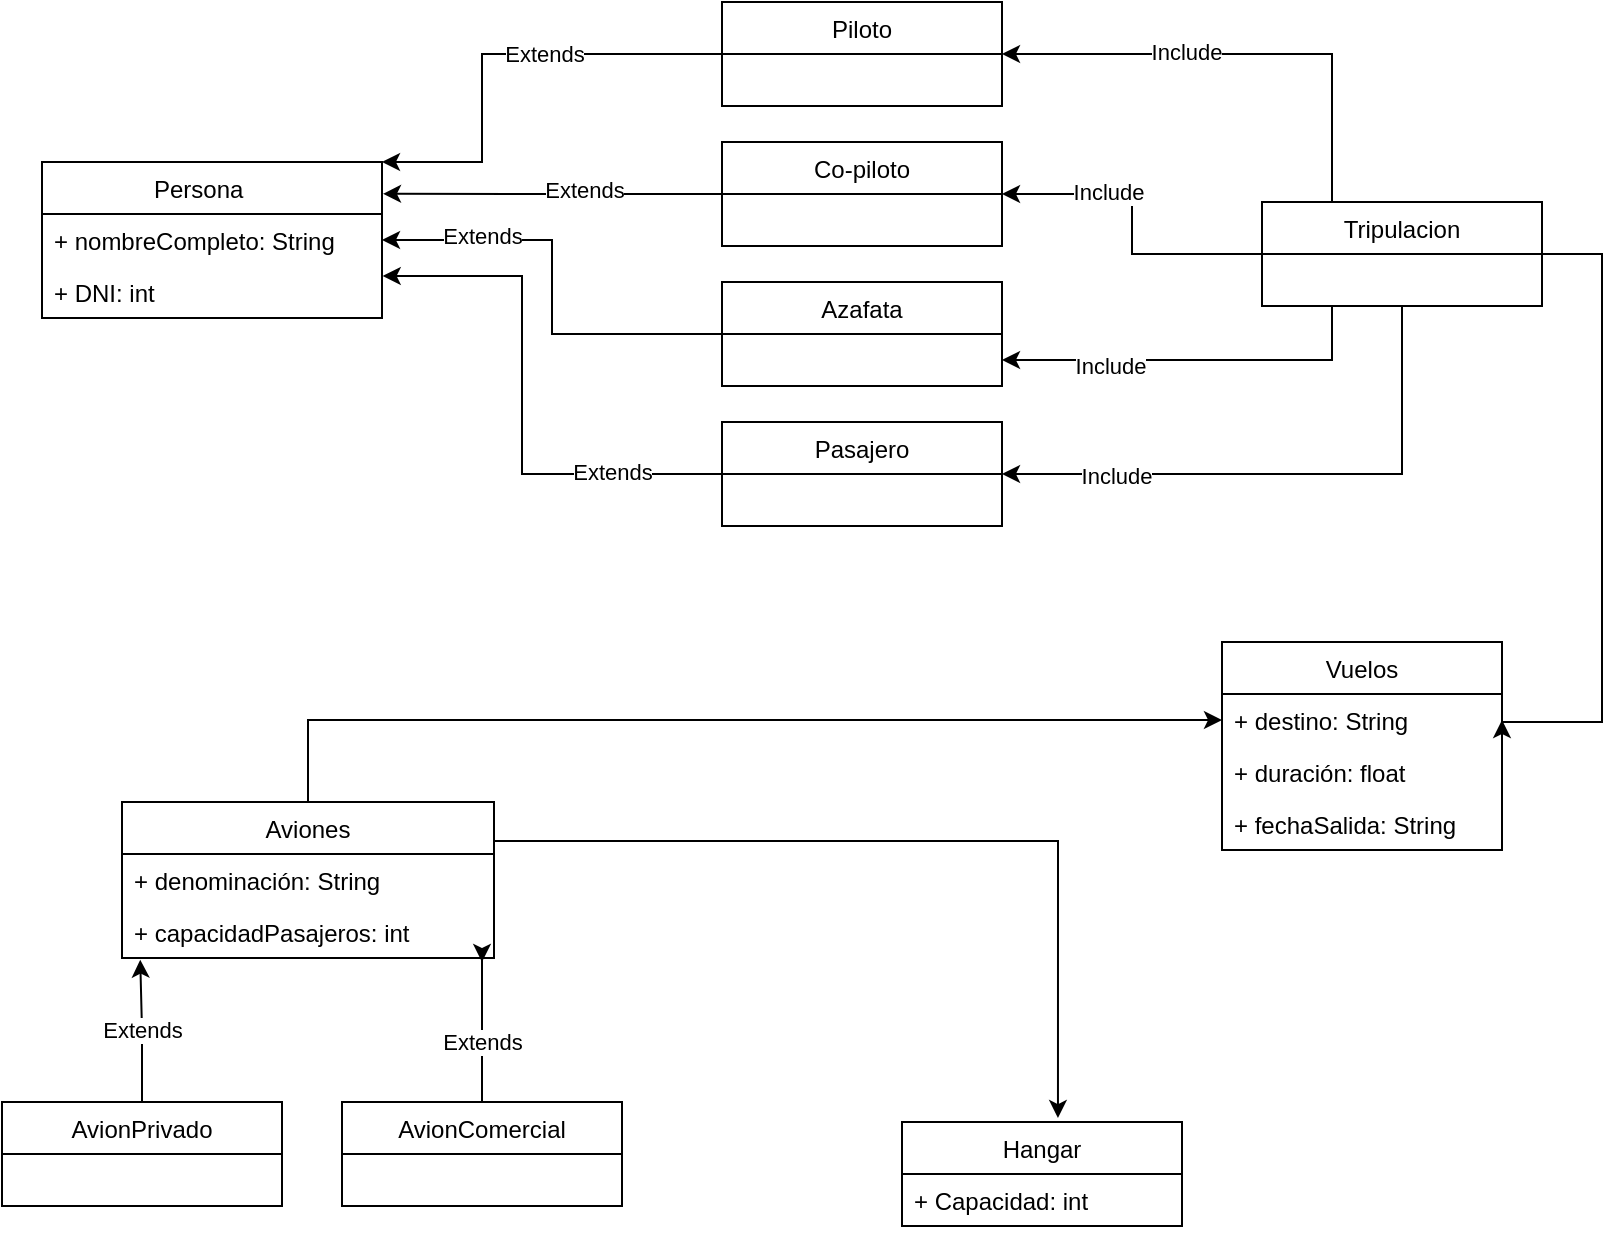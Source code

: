 <mxfile version="18.1.1" type="device"><diagram id="nXqEK2XzNSXcOEYxl42-" name="Page-1"><mxGraphModel dx="1422" dy="794" grid="1" gridSize="10" guides="1" tooltips="1" connect="1" arrows="1" fold="1" page="1" pageScale="1" pageWidth="827" pageHeight="1169" math="0" shadow="0"><root><mxCell id="0"/><mxCell id="1" parent="0"/><mxCell id="ennXmpUPqSJfgWFMedgp-5" value="Persona    " style="swimlane;fontStyle=0;childLayout=stackLayout;horizontal=1;startSize=26;fillColor=none;horizontalStack=0;resizeParent=1;resizeParentMax=0;resizeLast=0;collapsible=1;marginBottom=0;" vertex="1" parent="1"><mxGeometry x="30" y="150" width="170" height="78" as="geometry"/></mxCell><mxCell id="ennXmpUPqSJfgWFMedgp-6" value="+ nombreCompleto: String" style="text;strokeColor=none;fillColor=none;align=left;verticalAlign=top;spacingLeft=4;spacingRight=4;overflow=hidden;rotatable=0;points=[[0,0.5],[1,0.5]];portConstraint=eastwest;" vertex="1" parent="ennXmpUPqSJfgWFMedgp-5"><mxGeometry y="26" width="170" height="26" as="geometry"/></mxCell><mxCell id="ennXmpUPqSJfgWFMedgp-7" value="+ DNI: int" style="text;strokeColor=none;fillColor=none;align=left;verticalAlign=top;spacingLeft=4;spacingRight=4;overflow=hidden;rotatable=0;points=[[0,0.5],[1,0.5]];portConstraint=eastwest;" vertex="1" parent="ennXmpUPqSJfgWFMedgp-5"><mxGeometry y="52" width="170" height="26" as="geometry"/></mxCell><mxCell id="ennXmpUPqSJfgWFMedgp-64" style="edgeStyle=orthogonalEdgeStyle;rounded=0;orthogonalLoop=1;jettySize=auto;html=1;exitX=0.5;exitY=0;exitDx=0;exitDy=0;entryX=0;entryY=0.5;entryDx=0;entryDy=0;" edge="1" parent="1" source="ennXmpUPqSJfgWFMedgp-9" target="ennXmpUPqSJfgWFMedgp-14"><mxGeometry relative="1" as="geometry"/></mxCell><mxCell id="ennXmpUPqSJfgWFMedgp-65" style="edgeStyle=orthogonalEdgeStyle;rounded=0;orthogonalLoop=1;jettySize=auto;html=1;exitX=1;exitY=0.25;exitDx=0;exitDy=0;entryX=0.557;entryY=-0.038;entryDx=0;entryDy=0;entryPerimeter=0;" edge="1" parent="1" source="ennXmpUPqSJfgWFMedgp-9" target="ennXmpUPqSJfgWFMedgp-59"><mxGeometry relative="1" as="geometry"/></mxCell><mxCell id="ennXmpUPqSJfgWFMedgp-9" value="Aviones" style="swimlane;fontStyle=0;childLayout=stackLayout;horizontal=1;startSize=26;fillColor=none;horizontalStack=0;resizeParent=1;resizeParentMax=0;resizeLast=0;collapsible=1;marginBottom=0;" vertex="1" parent="1"><mxGeometry x="70" y="470" width="186" height="78" as="geometry"/></mxCell><mxCell id="ennXmpUPqSJfgWFMedgp-10" value="+ denominación: String" style="text;strokeColor=none;fillColor=none;align=left;verticalAlign=top;spacingLeft=4;spacingRight=4;overflow=hidden;rotatable=0;points=[[0,0.5],[1,0.5]];portConstraint=eastwest;" vertex="1" parent="ennXmpUPqSJfgWFMedgp-9"><mxGeometry y="26" width="186" height="26" as="geometry"/></mxCell><mxCell id="ennXmpUPqSJfgWFMedgp-11" value="+ capacidadPasajeros: int" style="text;strokeColor=none;fillColor=none;align=left;verticalAlign=top;spacingLeft=4;spacingRight=4;overflow=hidden;rotatable=0;points=[[0,0.5],[1,0.5]];portConstraint=eastwest;" vertex="1" parent="ennXmpUPqSJfgWFMedgp-9"><mxGeometry y="52" width="186" height="26" as="geometry"/></mxCell><mxCell id="ennXmpUPqSJfgWFMedgp-13" value="Vuelos" style="swimlane;fontStyle=0;childLayout=stackLayout;horizontal=1;startSize=26;fillColor=none;horizontalStack=0;resizeParent=1;resizeParentMax=0;resizeLast=0;collapsible=1;marginBottom=0;" vertex="1" parent="1"><mxGeometry x="620" y="390" width="140" height="104" as="geometry"/></mxCell><mxCell id="ennXmpUPqSJfgWFMedgp-14" value="+ destino: String" style="text;strokeColor=none;fillColor=none;align=left;verticalAlign=top;spacingLeft=4;spacingRight=4;overflow=hidden;rotatable=0;points=[[0,0.5],[1,0.5]];portConstraint=eastwest;" vertex="1" parent="ennXmpUPqSJfgWFMedgp-13"><mxGeometry y="26" width="140" height="26" as="geometry"/></mxCell><mxCell id="ennXmpUPqSJfgWFMedgp-15" value="+ duración: float" style="text;strokeColor=none;fillColor=none;align=left;verticalAlign=top;spacingLeft=4;spacingRight=4;overflow=hidden;rotatable=0;points=[[0,0.5],[1,0.5]];portConstraint=eastwest;" vertex="1" parent="ennXmpUPqSJfgWFMedgp-13"><mxGeometry y="52" width="140" height="26" as="geometry"/></mxCell><mxCell id="ennXmpUPqSJfgWFMedgp-16" value="+ fechaSalida: String" style="text;strokeColor=none;fillColor=none;align=left;verticalAlign=top;spacingLeft=4;spacingRight=4;overflow=hidden;rotatable=0;points=[[0,0.5],[1,0.5]];portConstraint=eastwest;" vertex="1" parent="ennXmpUPqSJfgWFMedgp-13"><mxGeometry y="78" width="140" height="26" as="geometry"/></mxCell><mxCell id="ennXmpUPqSJfgWFMedgp-25" style="edgeStyle=orthogonalEdgeStyle;rounded=0;orthogonalLoop=1;jettySize=auto;html=1;exitX=0;exitY=0.5;exitDx=0;exitDy=0;entryX=1;entryY=0;entryDx=0;entryDy=0;" edge="1" parent="1" source="ennXmpUPqSJfgWFMedgp-17" target="ennXmpUPqSJfgWFMedgp-5"><mxGeometry relative="1" as="geometry"><Array as="points"><mxPoint x="250" y="96"/><mxPoint x="250" y="150"/></Array></mxGeometry></mxCell><mxCell id="ennXmpUPqSJfgWFMedgp-31" value="Extends" style="edgeLabel;html=1;align=center;verticalAlign=middle;resizable=0;points=[];" vertex="1" connectable="0" parent="ennXmpUPqSJfgWFMedgp-25"><mxGeometry x="-0.202" relative="1" as="geometry"><mxPoint as="offset"/></mxGeometry></mxCell><mxCell id="ennXmpUPqSJfgWFMedgp-17" value="Piloto" style="swimlane;fontStyle=0;childLayout=stackLayout;horizontal=1;startSize=26;fillColor=none;horizontalStack=0;resizeParent=1;resizeParentMax=0;resizeLast=0;collapsible=1;marginBottom=0;" vertex="1" parent="1"><mxGeometry x="370" y="70" width="140" height="52" as="geometry"/></mxCell><mxCell id="ennXmpUPqSJfgWFMedgp-28" style="edgeStyle=orthogonalEdgeStyle;rounded=0;orthogonalLoop=1;jettySize=auto;html=1;entryX=1.003;entryY=0.204;entryDx=0;entryDy=0;entryPerimeter=0;" edge="1" parent="1" source="ennXmpUPqSJfgWFMedgp-21" target="ennXmpUPqSJfgWFMedgp-5"><mxGeometry relative="1" as="geometry"/></mxCell><mxCell id="ennXmpUPqSJfgWFMedgp-32" value="Extends" style="edgeLabel;html=1;align=center;verticalAlign=middle;resizable=0;points=[];" vertex="1" connectable="0" parent="ennXmpUPqSJfgWFMedgp-28"><mxGeometry x="-0.187" y="-2" relative="1" as="geometry"><mxPoint as="offset"/></mxGeometry></mxCell><mxCell id="ennXmpUPqSJfgWFMedgp-21" value="Co-piloto" style="swimlane;fontStyle=0;childLayout=stackLayout;horizontal=1;startSize=26;fillColor=none;horizontalStack=0;resizeParent=1;resizeParentMax=0;resizeLast=0;collapsible=1;marginBottom=0;" vertex="1" parent="1"><mxGeometry x="370" y="140" width="140" height="52" as="geometry"/></mxCell><mxCell id="ennXmpUPqSJfgWFMedgp-29" style="edgeStyle=orthogonalEdgeStyle;rounded=0;orthogonalLoop=1;jettySize=auto;html=1;exitX=0;exitY=0.5;exitDx=0;exitDy=0;entryX=1;entryY=0.5;entryDx=0;entryDy=0;" edge="1" parent="1" source="ennXmpUPqSJfgWFMedgp-22" target="ennXmpUPqSJfgWFMedgp-6"><mxGeometry relative="1" as="geometry"/></mxCell><mxCell id="ennXmpUPqSJfgWFMedgp-33" value="Extends" style="edgeLabel;html=1;align=center;verticalAlign=middle;resizable=0;points=[];" vertex="1" connectable="0" parent="ennXmpUPqSJfgWFMedgp-29"><mxGeometry x="0.538" y="-2" relative="1" as="geometry"><mxPoint as="offset"/></mxGeometry></mxCell><mxCell id="ennXmpUPqSJfgWFMedgp-22" value="Azafata" style="swimlane;fontStyle=0;childLayout=stackLayout;horizontal=1;startSize=26;fillColor=none;horizontalStack=0;resizeParent=1;resizeParentMax=0;resizeLast=0;collapsible=1;marginBottom=0;" vertex="1" parent="1"><mxGeometry x="370" y="210" width="140" height="52" as="geometry"/></mxCell><mxCell id="ennXmpUPqSJfgWFMedgp-30" style="edgeStyle=orthogonalEdgeStyle;rounded=0;orthogonalLoop=1;jettySize=auto;html=1;entryX=1.002;entryY=0.192;entryDx=0;entryDy=0;entryPerimeter=0;" edge="1" parent="1" source="ennXmpUPqSJfgWFMedgp-23" target="ennXmpUPqSJfgWFMedgp-7"><mxGeometry relative="1" as="geometry"><mxPoint x="240" y="210" as="targetPoint"/><Array as="points"><mxPoint x="270" y="306"/><mxPoint x="270" y="207"/></Array></mxGeometry></mxCell><mxCell id="ennXmpUPqSJfgWFMedgp-35" value="Extends" style="edgeLabel;html=1;align=center;verticalAlign=middle;resizable=0;points=[];" vertex="1" connectable="0" parent="ennXmpUPqSJfgWFMedgp-30"><mxGeometry x="-0.586" y="-1" relative="1" as="geometry"><mxPoint as="offset"/></mxGeometry></mxCell><mxCell id="ennXmpUPqSJfgWFMedgp-23" value="Pasajero" style="swimlane;fontStyle=0;childLayout=stackLayout;horizontal=1;startSize=26;fillColor=none;horizontalStack=0;resizeParent=1;resizeParentMax=0;resizeLast=0;collapsible=1;marginBottom=0;" vertex="1" parent="1"><mxGeometry x="370" y="280" width="140" height="52" as="geometry"/></mxCell><mxCell id="ennXmpUPqSJfgWFMedgp-41" style="edgeStyle=orthogonalEdgeStyle;rounded=0;orthogonalLoop=1;jettySize=auto;html=1;exitX=0.25;exitY=0;exitDx=0;exitDy=0;entryX=1;entryY=0.5;entryDx=0;entryDy=0;" edge="1" parent="1" source="ennXmpUPqSJfgWFMedgp-36" target="ennXmpUPqSJfgWFMedgp-17"><mxGeometry relative="1" as="geometry"/></mxCell><mxCell id="ennXmpUPqSJfgWFMedgp-46" value="Include" style="edgeLabel;html=1;align=center;verticalAlign=middle;resizable=0;points=[];" vertex="1" connectable="0" parent="ennXmpUPqSJfgWFMedgp-41"><mxGeometry x="0.231" y="-1" relative="1" as="geometry"><mxPoint as="offset"/></mxGeometry></mxCell><mxCell id="ennXmpUPqSJfgWFMedgp-42" style="edgeStyle=orthogonalEdgeStyle;rounded=0;orthogonalLoop=1;jettySize=auto;html=1;entryX=1;entryY=0.5;entryDx=0;entryDy=0;" edge="1" parent="1" source="ennXmpUPqSJfgWFMedgp-36" target="ennXmpUPqSJfgWFMedgp-21"><mxGeometry relative="1" as="geometry"/></mxCell><mxCell id="ennXmpUPqSJfgWFMedgp-47" value="Include" style="edgeLabel;html=1;align=center;verticalAlign=middle;resizable=0;points=[];" vertex="1" connectable="0" parent="ennXmpUPqSJfgWFMedgp-42"><mxGeometry x="0.338" y="-1" relative="1" as="geometry"><mxPoint as="offset"/></mxGeometry></mxCell><mxCell id="ennXmpUPqSJfgWFMedgp-44" style="edgeStyle=orthogonalEdgeStyle;rounded=0;orthogonalLoop=1;jettySize=auto;html=1;exitX=0.25;exitY=1;exitDx=0;exitDy=0;entryX=1;entryY=0.75;entryDx=0;entryDy=0;" edge="1" parent="1" source="ennXmpUPqSJfgWFMedgp-36" target="ennXmpUPqSJfgWFMedgp-22"><mxGeometry relative="1" as="geometry"/></mxCell><mxCell id="ennXmpUPqSJfgWFMedgp-48" value="Include" style="edgeLabel;html=1;align=center;verticalAlign=middle;resizable=0;points=[];" vertex="1" connectable="0" parent="ennXmpUPqSJfgWFMedgp-44"><mxGeometry x="0.442" y="3" relative="1" as="geometry"><mxPoint as="offset"/></mxGeometry></mxCell><mxCell id="ennXmpUPqSJfgWFMedgp-45" style="edgeStyle=orthogonalEdgeStyle;rounded=0;orthogonalLoop=1;jettySize=auto;html=1;entryX=1;entryY=0.5;entryDx=0;entryDy=0;" edge="1" parent="1" source="ennXmpUPqSJfgWFMedgp-36" target="ennXmpUPqSJfgWFMedgp-23"><mxGeometry relative="1" as="geometry"><mxPoint x="690" y="340" as="targetPoint"/><Array as="points"><mxPoint x="710" y="306"/></Array></mxGeometry></mxCell><mxCell id="ennXmpUPqSJfgWFMedgp-49" value="Include" style="edgeLabel;html=1;align=center;verticalAlign=middle;resizable=0;points=[];" vertex="1" connectable="0" parent="ennXmpUPqSJfgWFMedgp-45"><mxGeometry x="0.603" y="1" relative="1" as="geometry"><mxPoint as="offset"/></mxGeometry></mxCell><mxCell id="ennXmpUPqSJfgWFMedgp-63" style="edgeStyle=orthogonalEdgeStyle;rounded=0;orthogonalLoop=1;jettySize=auto;html=1;entryX=1;entryY=0.5;entryDx=0;entryDy=0;" edge="1" parent="1" source="ennXmpUPqSJfgWFMedgp-36" target="ennXmpUPqSJfgWFMedgp-14"><mxGeometry relative="1" as="geometry"><mxPoint x="800" y="430" as="targetPoint"/><Array as="points"><mxPoint x="810" y="196"/><mxPoint x="810" y="430"/></Array></mxGeometry></mxCell><mxCell id="ennXmpUPqSJfgWFMedgp-36" value="Tripulacion" style="swimlane;fontStyle=0;childLayout=stackLayout;horizontal=1;startSize=26;fillColor=none;horizontalStack=0;resizeParent=1;resizeParentMax=0;resizeLast=0;collapsible=1;marginBottom=0;" vertex="1" parent="1"><mxGeometry x="640" y="170" width="140" height="52" as="geometry"/></mxCell><mxCell id="ennXmpUPqSJfgWFMedgp-56" value="Extends" style="edgeStyle=orthogonalEdgeStyle;rounded=0;orthogonalLoop=1;jettySize=auto;html=1;exitX=0.5;exitY=0;exitDx=0;exitDy=0;entryX=0.049;entryY=1.032;entryDx=0;entryDy=0;entryPerimeter=0;" edge="1" parent="1" source="ennXmpUPqSJfgWFMedgp-50" target="ennXmpUPqSJfgWFMedgp-11"><mxGeometry relative="1" as="geometry"/></mxCell><mxCell id="ennXmpUPqSJfgWFMedgp-50" value="AvionPrivado" style="swimlane;fontStyle=0;childLayout=stackLayout;horizontal=1;startSize=26;fillColor=none;horizontalStack=0;resizeParent=1;resizeParentMax=0;resizeLast=0;collapsible=1;marginBottom=0;" vertex="1" parent="1"><mxGeometry x="10" y="620" width="140" height="52" as="geometry"/></mxCell><mxCell id="ennXmpUPqSJfgWFMedgp-57" style="edgeStyle=orthogonalEdgeStyle;rounded=0;orthogonalLoop=1;jettySize=auto;html=1;" edge="1" parent="1" source="ennXmpUPqSJfgWFMedgp-54"><mxGeometry relative="1" as="geometry"><mxPoint x="250" y="550" as="targetPoint"/><Array as="points"><mxPoint x="250" y="549"/></Array></mxGeometry></mxCell><mxCell id="ennXmpUPqSJfgWFMedgp-58" value="Extends" style="edgeLabel;html=1;align=center;verticalAlign=middle;resizable=0;points=[];" vertex="1" connectable="0" parent="ennXmpUPqSJfgWFMedgp-57"><mxGeometry x="-0.551" y="-1" relative="1" as="geometry"><mxPoint x="-1" y="-14" as="offset"/></mxGeometry></mxCell><mxCell id="ennXmpUPqSJfgWFMedgp-54" value="AvionComercial" style="swimlane;fontStyle=0;childLayout=stackLayout;horizontal=1;startSize=26;fillColor=none;horizontalStack=0;resizeParent=1;resizeParentMax=0;resizeLast=0;collapsible=1;marginBottom=0;" vertex="1" parent="1"><mxGeometry x="180" y="620" width="140" height="52" as="geometry"/></mxCell><mxCell id="ennXmpUPqSJfgWFMedgp-59" value="Hangar" style="swimlane;fontStyle=0;childLayout=stackLayout;horizontal=1;startSize=26;fillColor=none;horizontalStack=0;resizeParent=1;resizeParentMax=0;resizeLast=0;collapsible=1;marginBottom=0;" vertex="1" parent="1"><mxGeometry x="460" y="630" width="140" height="52" as="geometry"/></mxCell><mxCell id="ennXmpUPqSJfgWFMedgp-60" value="+ Capacidad: int" style="text;strokeColor=none;fillColor=none;align=left;verticalAlign=top;spacingLeft=4;spacingRight=4;overflow=hidden;rotatable=0;points=[[0,0.5],[1,0.5]];portConstraint=eastwest;" vertex="1" parent="ennXmpUPqSJfgWFMedgp-59"><mxGeometry y="26" width="140" height="26" as="geometry"/></mxCell></root></mxGraphModel></diagram></mxfile>